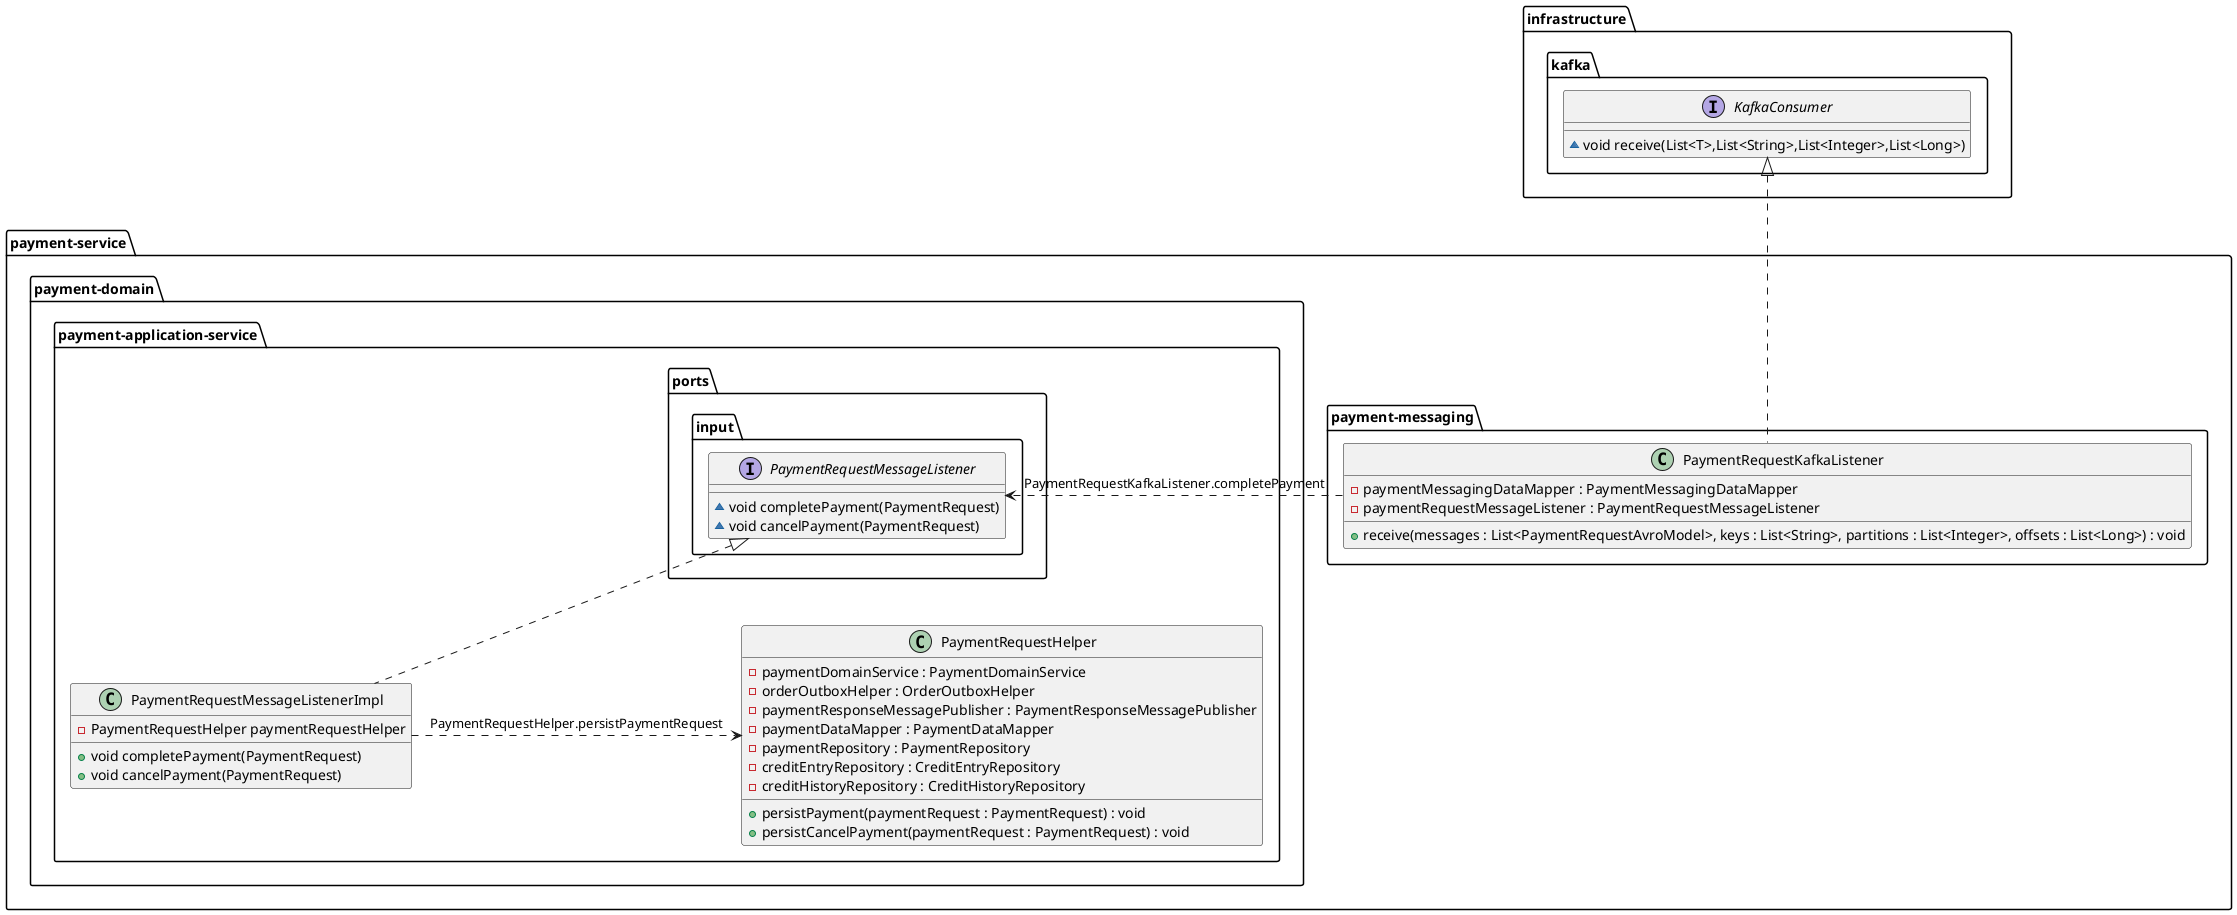 @startuml
interface infrastructure.kafka.KafkaConsumer {
~ void receive(List<T>,List<String>,List<Integer>,List<Long>)
}
class payment-service.payment-messaging.PaymentRequestKafkaListener {
	-paymentMessagingDataMapper : PaymentMessagingDataMapper
	-paymentRequestMessageListener : PaymentRequestMessageListener
	+receive(messages : List<PaymentRequestAvroModel>, keys : List<String>, partitions : List<Integer>, offsets : List<Long>) : void
}
interface payment-service.payment-domain.payment-application-service.ports.input.PaymentRequestMessageListener {
~ void completePayment(PaymentRequest)
~ void cancelPayment(PaymentRequest)
}
class payment-service.payment-domain.payment-application-service.PaymentRequestMessageListenerImpl {
- PaymentRequestHelper paymentRequestHelper
+ void completePayment(PaymentRequest)
+ void cancelPayment(PaymentRequest)
}

class payment-service.payment-domain.payment-application-service.PaymentRequestHelper {
	-paymentDomainService : PaymentDomainService
	-orderOutboxHelper : OrderOutboxHelper
	-paymentResponseMessagePublisher : PaymentResponseMessagePublisher
	-paymentDataMapper : PaymentDataMapper
	-paymentRepository : PaymentRepository
	-creditEntryRepository : CreditEntryRepository
	-creditHistoryRepository : CreditHistoryRepository
	+persistPayment(paymentRequest : PaymentRequest) : void
	+persistCancelPayment(paymentRequest : PaymentRequest) : void
}

KafkaConsumer <|.. PaymentRequestKafkaListener
PaymentRequestMessageListener <|.. PaymentRequestMessageListenerImpl
PaymentRequestMessageListener <..l.. PaymentRequestKafkaListener: "PaymentRequestKafkaListener.completePayment"
PaymentRequestHelper <..l.. PaymentRequestMessageListenerImpl: "PaymentRequestHelper.persistPaymentRequest"
PaymentRequestHelper.l[hidden].PaymentRequestMessageListener
@enduml